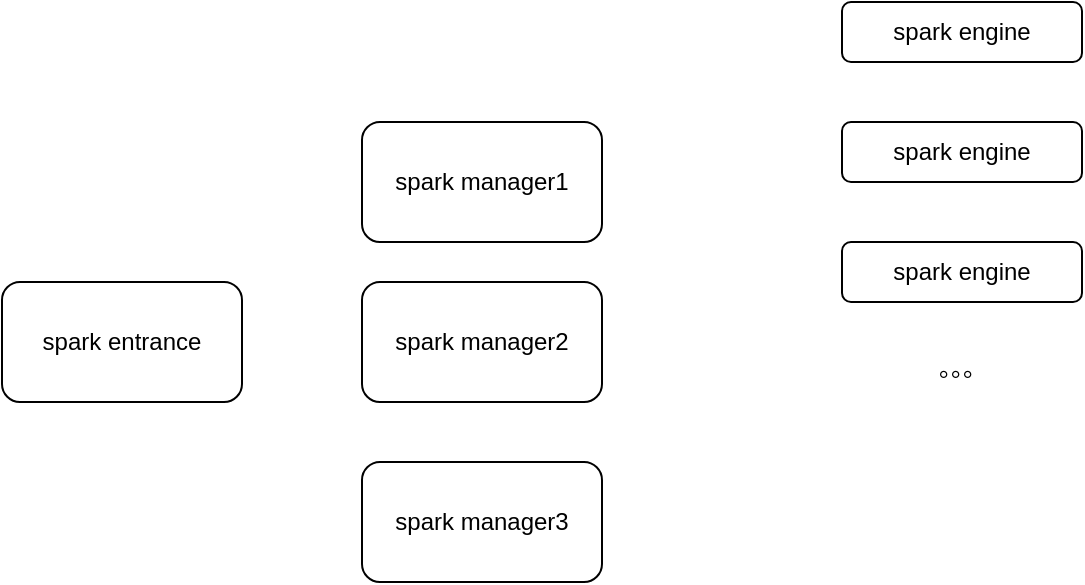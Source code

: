 <mxfile version="24.9.3">
  <diagram name="第 1 页" id="rYgA2uHcvdm4gfJCbcvc">
    <mxGraphModel dx="1082" dy="612" grid="1" gridSize="10" guides="1" tooltips="1" connect="1" arrows="1" fold="1" page="1" pageScale="1" pageWidth="1600" pageHeight="1200" math="0" shadow="0">
      <root>
        <mxCell id="0" />
        <mxCell id="1" parent="0" />
        <mxCell id="8nP_VCFh7VJwxC8OwWzh-1" value="spark entrance" style="rounded=1;whiteSpace=wrap;html=1;" vertex="1" parent="1">
          <mxGeometry x="280" y="230" width="120" height="60" as="geometry" />
        </mxCell>
        <mxCell id="8nP_VCFh7VJwxC8OwWzh-2" value="spark manager1" style="rounded=1;whiteSpace=wrap;html=1;" vertex="1" parent="1">
          <mxGeometry x="460" y="150" width="120" height="60" as="geometry" />
        </mxCell>
        <mxCell id="8nP_VCFh7VJwxC8OwWzh-3" value="spark manager2" style="rounded=1;whiteSpace=wrap;html=1;" vertex="1" parent="1">
          <mxGeometry x="460" y="230" width="120" height="60" as="geometry" />
        </mxCell>
        <mxCell id="8nP_VCFh7VJwxC8OwWzh-4" value="spark manager3" style="rounded=1;whiteSpace=wrap;html=1;" vertex="1" parent="1">
          <mxGeometry x="460" y="320" width="120" height="60" as="geometry" />
        </mxCell>
        <mxCell id="8nP_VCFh7VJwxC8OwWzh-6" value="spark engine" style="rounded=1;whiteSpace=wrap;html=1;" vertex="1" parent="1">
          <mxGeometry x="700" y="90" width="120" height="30" as="geometry" />
        </mxCell>
        <mxCell id="8nP_VCFh7VJwxC8OwWzh-7" value="spark engine" style="rounded=1;whiteSpace=wrap;html=1;" vertex="1" parent="1">
          <mxGeometry x="700" y="150" width="120" height="30" as="geometry" />
        </mxCell>
        <mxCell id="8nP_VCFh7VJwxC8OwWzh-8" value="spark engine" style="rounded=1;whiteSpace=wrap;html=1;" vertex="1" parent="1">
          <mxGeometry x="700" y="210" width="120" height="30" as="geometry" />
        </mxCell>
        <mxCell id="8nP_VCFh7VJwxC8OwWzh-9" value="。。。" style="text;html=1;align=center;verticalAlign=middle;resizable=0;points=[];autosize=1;strokeColor=none;fillColor=none;" vertex="1" parent="1">
          <mxGeometry x="735" y="258" width="50" height="30" as="geometry" />
        </mxCell>
      </root>
    </mxGraphModel>
  </diagram>
</mxfile>
